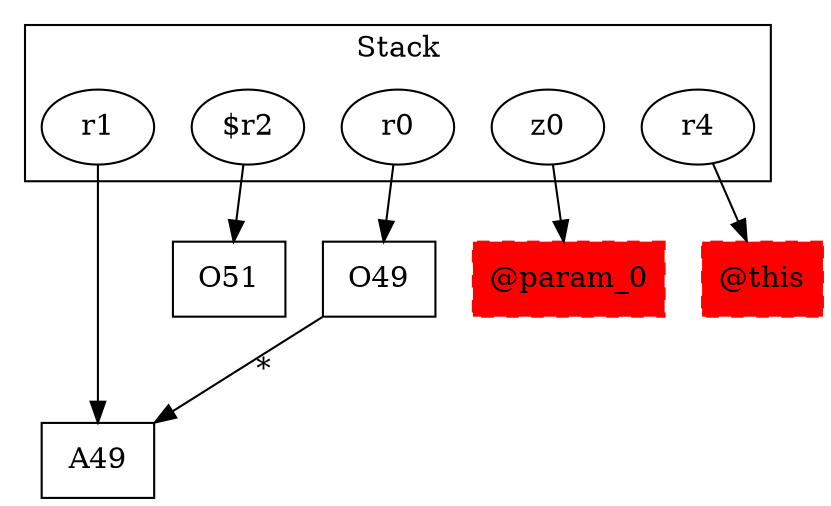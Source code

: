 digraph sample {
  rankDir="LR";
  subgraph cluster_0 {
    label="Stack"
    "r1"; "$r2"; "r0"; "z0"; "r4"; 
  }
  "r1" -> { A49[shape=box]};
  "$r2" -> { O51[shape=box]};
  "r0" -> { O49[shape=box]};
  "z0" -> { "@param_0"[shape=box]};
  "r4" -> { "@this"[shape=box]};
  O49 -> A49[label="*", weight="0.2"]
  "@this"[shape=box, style="filled,dashed"];
  "@param_0"[shape=box, style="filled,dashed"];
  "@this"[color="red"];
  "@param_0"[color="red"];
}
